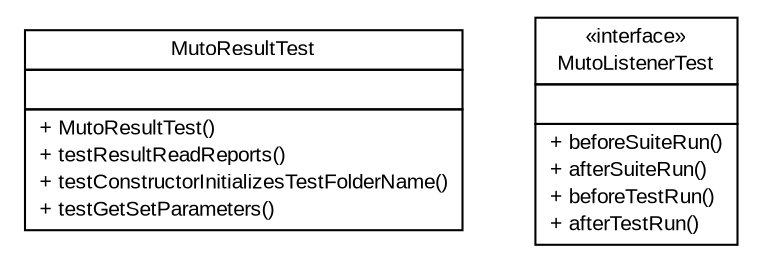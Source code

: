 #!/usr/local/bin/dot
#
# Class diagram 
# Generated by UMLGraph version R5_6 (http://www.umlgraph.org/)
#

digraph G {
	edge [fontname="arial",fontsize=10,labelfontname="arial",labelfontsize=10];
	node [fontname="arial",fontsize=10,shape=plaintext];
	nodesep=0.25;
	ranksep=0.5;
	// com.github.mkolisnyk.muto.reporter.MutoResultTest
	c88 [label=<<table title="com.github.mkolisnyk.muto.reporter.MutoResultTest" border="0" cellborder="1" cellspacing="0" cellpadding="2" port="p" href="./MutoResultTest.html">
		<tr><td><table border="0" cellspacing="0" cellpadding="1">
<tr><td align="center" balign="center"> MutoResultTest </td></tr>
		</table></td></tr>
		<tr><td><table border="0" cellspacing="0" cellpadding="1">
<tr><td align="left" balign="left">  </td></tr>
		</table></td></tr>
		<tr><td><table border="0" cellspacing="0" cellpadding="1">
<tr><td align="left" balign="left"> + MutoResultTest() </td></tr>
<tr><td align="left" balign="left"> + testResultReadReports() </td></tr>
<tr><td align="left" balign="left"> + testConstructorInitializesTestFolderName() </td></tr>
<tr><td align="left" balign="left"> + testGetSetParameters() </td></tr>
		</table></td></tr>
		</table>>, URL="./MutoResultTest.html", fontname="arial", fontcolor="black", fontsize=10.0];
	// com.github.mkolisnyk.muto.reporter.MutoListenerTest
	c89 [label=<<table title="com.github.mkolisnyk.muto.reporter.MutoListenerTest" border="0" cellborder="1" cellspacing="0" cellpadding="2" port="p" href="./MutoListenerTest.html">
		<tr><td><table border="0" cellspacing="0" cellpadding="1">
<tr><td align="center" balign="center"> &#171;interface&#187; </td></tr>
<tr><td align="center" balign="center"> MutoListenerTest </td></tr>
		</table></td></tr>
		<tr><td><table border="0" cellspacing="0" cellpadding="1">
<tr><td align="left" balign="left">  </td></tr>
		</table></td></tr>
		<tr><td><table border="0" cellspacing="0" cellpadding="1">
<tr><td align="left" balign="left"> + beforeSuiteRun() </td></tr>
<tr><td align="left" balign="left"> + afterSuiteRun() </td></tr>
<tr><td align="left" balign="left"> + beforeTestRun() </td></tr>
<tr><td align="left" balign="left"> + afterTestRun() </td></tr>
		</table></td></tr>
		</table>>, URL="./MutoListenerTest.html", fontname="arial", fontcolor="black", fontsize=10.0];
}

